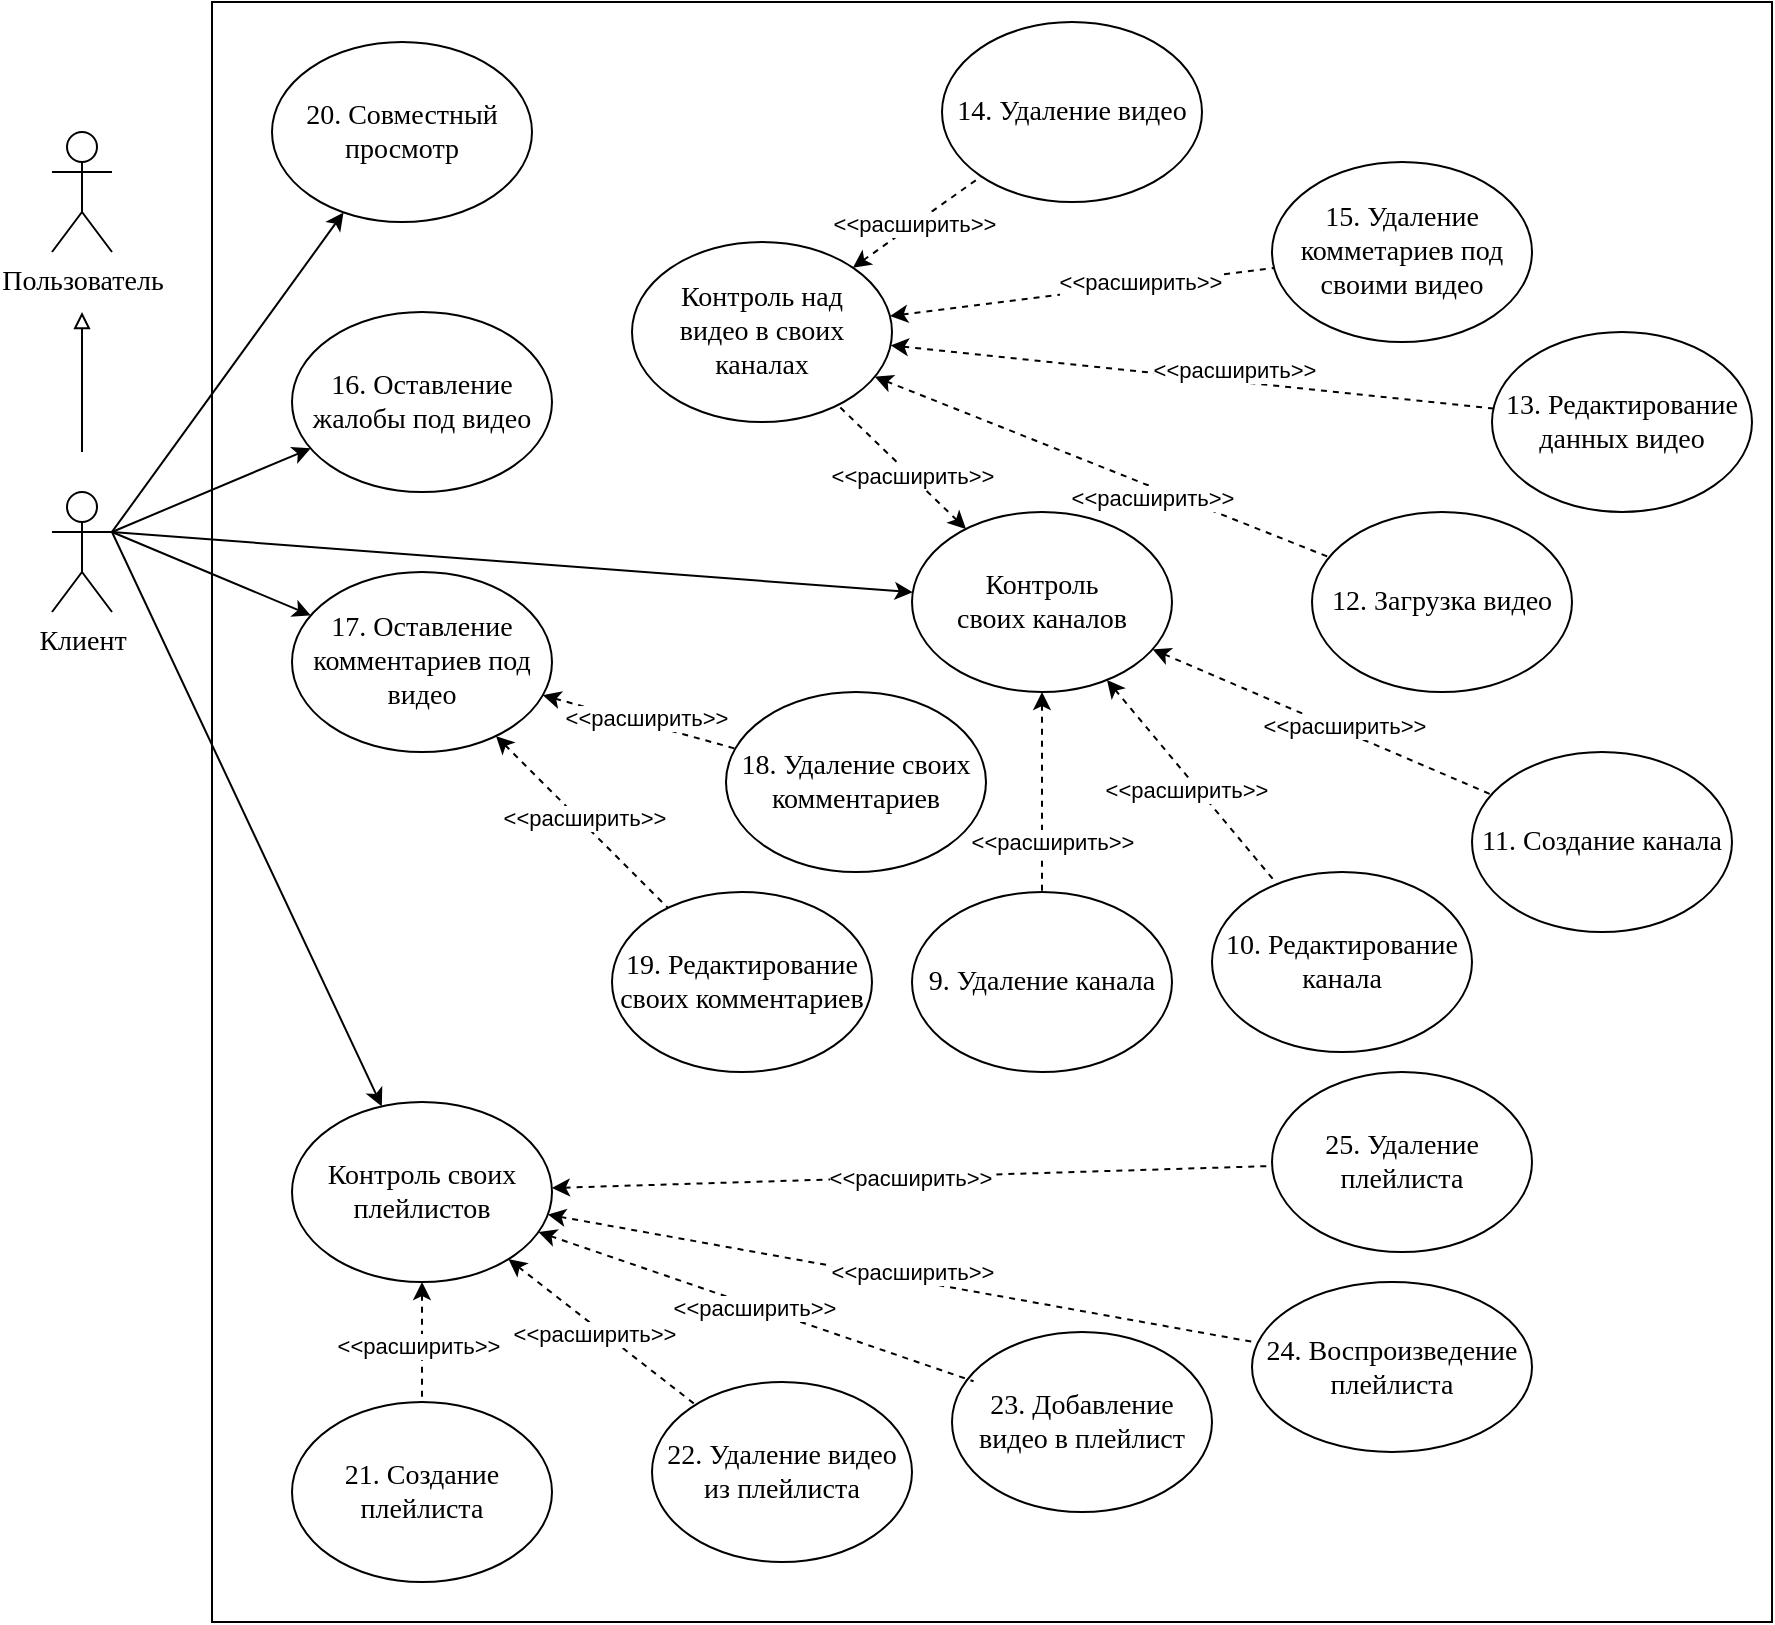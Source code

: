 <mxfile version="24.7.8">
  <diagram name="Страница — 1" id="E6bSnF_VHT4iEEO59rYy">
    <mxGraphModel dx="1750" dy="1035" grid="1" gridSize="10" guides="1" tooltips="1" connect="1" arrows="1" fold="1" page="1" pageScale="1" pageWidth="827" pageHeight="1169" math="0" shadow="0">
      <root>
        <mxCell id="0" />
        <mxCell id="1" parent="0" />
        <mxCell id="m1uOOj59rF31rRHAzahm-8" value="" style="rounded=0;whiteSpace=wrap;html=1;" parent="1" vertex="1">
          <mxGeometry x="440" y="280" width="780" height="810" as="geometry" />
        </mxCell>
        <mxCell id="4aJVaFBn8uNp1Ig8Rj45-1" value="Пользователь" style="shape=umlActor;verticalLabelPosition=bottom;verticalAlign=top;html=1;outlineConnect=0;fontFamily=Times New Roman;fontSize=14;" parent="1" vertex="1">
          <mxGeometry x="360" y="345" width="30" height="60" as="geometry" />
        </mxCell>
        <mxCell id="4aJVaFBn8uNp1Ig8Rj45-16" style="edgeStyle=none;shape=connector;rounded=0;orthogonalLoop=1;jettySize=auto;html=1;strokeColor=default;align=center;verticalAlign=middle;fontFamily=Helvetica;fontSize=11;fontColor=default;labelBackgroundColor=default;endArrow=block;endFill=0;" parent="1" edge="1">
          <mxGeometry relative="1" as="geometry">
            <mxPoint x="375" y="505" as="sourcePoint" />
            <mxPoint x="375" y="435" as="targetPoint" />
          </mxGeometry>
        </mxCell>
        <mxCell id="gjHrM2PTtC39Y9KLKscD-5" style="edgeStyle=none;shape=connector;rounded=0;orthogonalLoop=1;jettySize=auto;html=1;exitX=1;exitY=0.333;exitDx=0;exitDy=0;exitPerimeter=0;strokeColor=default;align=center;verticalAlign=middle;fontFamily=Helvetica;fontSize=11;fontColor=default;labelBackgroundColor=default;endArrow=classic;" parent="1" source="4aJVaFBn8uNp1Ig8Rj45-3" target="m1uOOj59rF31rRHAzahm-59" edge="1">
          <mxGeometry relative="1" as="geometry" />
        </mxCell>
        <mxCell id="gjHrM2PTtC39Y9KLKscD-6" style="edgeStyle=none;shape=connector;rounded=0;orthogonalLoop=1;jettySize=auto;html=1;exitX=1;exitY=0.333;exitDx=0;exitDy=0;exitPerimeter=0;strokeColor=default;align=center;verticalAlign=middle;fontFamily=Helvetica;fontSize=11;fontColor=default;labelBackgroundColor=default;endArrow=classic;" parent="1" source="4aJVaFBn8uNp1Ig8Rj45-3" target="m1uOOj59rF31rRHAzahm-47" edge="1">
          <mxGeometry relative="1" as="geometry" />
        </mxCell>
        <mxCell id="gjHrM2PTtC39Y9KLKscD-7" style="edgeStyle=none;shape=connector;rounded=0;orthogonalLoop=1;jettySize=auto;html=1;exitX=1;exitY=0.333;exitDx=0;exitDy=0;exitPerimeter=0;strokeColor=default;align=center;verticalAlign=middle;fontFamily=Helvetica;fontSize=11;fontColor=default;labelBackgroundColor=default;endArrow=classic;" parent="1" source="4aJVaFBn8uNp1Ig8Rj45-3" target="m1uOOj59rF31rRHAzahm-53" edge="1">
          <mxGeometry relative="1" as="geometry" />
        </mxCell>
        <mxCell id="gjHrM2PTtC39Y9KLKscD-8" style="edgeStyle=none;shape=connector;rounded=0;orthogonalLoop=1;jettySize=auto;html=1;exitX=1;exitY=0.333;exitDx=0;exitDy=0;exitPerimeter=0;strokeColor=default;align=center;verticalAlign=middle;fontFamily=Helvetica;fontSize=11;fontColor=default;labelBackgroundColor=default;endArrow=classic;" parent="1" source="4aJVaFBn8uNp1Ig8Rj45-3" target="m1uOOj59rF31rRHAzahm-26" edge="1">
          <mxGeometry relative="1" as="geometry" />
        </mxCell>
        <mxCell id="gjHrM2PTtC39Y9KLKscD-9" style="edgeStyle=none;shape=connector;rounded=0;orthogonalLoop=1;jettySize=auto;html=1;exitX=1;exitY=0.333;exitDx=0;exitDy=0;exitPerimeter=0;strokeColor=default;align=center;verticalAlign=middle;fontFamily=Helvetica;fontSize=11;fontColor=default;labelBackgroundColor=default;endArrow=classic;" parent="1" source="4aJVaFBn8uNp1Ig8Rj45-3" target="m1uOOj59rF31rRHAzahm-18" edge="1">
          <mxGeometry relative="1" as="geometry" />
        </mxCell>
        <mxCell id="4aJVaFBn8uNp1Ig8Rj45-3" value="Клиент" style="shape=umlActor;verticalLabelPosition=bottom;verticalAlign=top;html=1;outlineConnect=0;fontFamily=Times New Roman;fontSize=14;" parent="1" vertex="1">
          <mxGeometry x="360" y="525" width="30" height="60" as="geometry" />
        </mxCell>
        <mxCell id="m1uOOj59rF31rRHAzahm-22" style="edgeStyle=none;shape=connector;rounded=0;orthogonalLoop=1;jettySize=auto;html=1;dashed=1;strokeColor=default;align=center;verticalAlign=middle;fontFamily=Helvetica;fontSize=11;fontColor=default;labelBackgroundColor=default;startArrow=classic;startFill=1;endArrow=none;endFill=0;" parent="1" source="m1uOOj59rF31rRHAzahm-18" target="m1uOOj59rF31rRHAzahm-19" edge="1">
          <mxGeometry relative="1" as="geometry" />
        </mxCell>
        <mxCell id="m1uOOj59rF31rRHAzahm-66" value="&amp;lt;&amp;lt;расширить&amp;gt;&amp;gt;" style="edgeLabel;html=1;align=center;verticalAlign=middle;resizable=0;points=[];fontFamily=Helvetica;fontSize=11;fontColor=default;labelBackgroundColor=default;" parent="m1uOOj59rF31rRHAzahm-22" vertex="1" connectable="0">
          <mxGeometry x="0.114" y="2" relative="1" as="geometry">
            <mxPoint as="offset" />
          </mxGeometry>
        </mxCell>
        <mxCell id="m1uOOj59rF31rRHAzahm-23" style="edgeStyle=none;shape=connector;rounded=0;orthogonalLoop=1;jettySize=auto;html=1;dashed=1;strokeColor=default;align=center;verticalAlign=middle;fontFamily=Helvetica;fontSize=11;fontColor=default;labelBackgroundColor=default;startArrow=classic;startFill=1;endArrow=none;endFill=0;" parent="1" source="m1uOOj59rF31rRHAzahm-18" target="m1uOOj59rF31rRHAzahm-21" edge="1">
          <mxGeometry relative="1" as="geometry" />
        </mxCell>
        <mxCell id="m1uOOj59rF31rRHAzahm-64" value="&amp;lt;&amp;lt;расширить&amp;gt;&amp;gt;" style="edgeLabel;html=1;align=center;verticalAlign=middle;resizable=0;points=[];fontFamily=Helvetica;fontSize=11;fontColor=default;labelBackgroundColor=default;" parent="m1uOOj59rF31rRHAzahm-23" vertex="1" connectable="0">
          <mxGeometry x="0.238" y="2" relative="1" as="geometry">
            <mxPoint x="3" y="13" as="offset" />
          </mxGeometry>
        </mxCell>
        <mxCell id="m1uOOj59rF31rRHAzahm-24" style="edgeStyle=none;shape=connector;rounded=0;orthogonalLoop=1;jettySize=auto;html=1;dashed=1;strokeColor=default;align=center;verticalAlign=middle;fontFamily=Helvetica;fontSize=11;fontColor=default;labelBackgroundColor=default;startArrow=classic;startFill=1;endArrow=none;endFill=0;" parent="1" source="m1uOOj59rF31rRHAzahm-18" target="m1uOOj59rF31rRHAzahm-20" edge="1">
          <mxGeometry relative="1" as="geometry" />
        </mxCell>
        <mxCell id="m1uOOj59rF31rRHAzahm-65" value="&amp;lt;&amp;lt;расширить&amp;gt;&amp;gt;" style="edgeLabel;html=1;align=center;verticalAlign=middle;resizable=0;points=[];fontFamily=Helvetica;fontSize=11;fontColor=default;labelBackgroundColor=default;" parent="m1uOOj59rF31rRHAzahm-24" vertex="1" connectable="0">
          <mxGeometry x="0.007" y="-5" relative="1" as="geometry">
            <mxPoint as="offset" />
          </mxGeometry>
        </mxCell>
        <mxCell id="m1uOOj59rF31rRHAzahm-40" style="edgeStyle=none;shape=connector;rounded=0;orthogonalLoop=1;jettySize=auto;html=1;dashed=1;strokeColor=default;align=center;verticalAlign=middle;fontFamily=Helvetica;fontSize=11;fontColor=default;labelBackgroundColor=default;startArrow=classic;startFill=1;endArrow=none;endFill=0;" parent="1" source="m1uOOj59rF31rRHAzahm-18" target="m1uOOj59rF31rRHAzahm-38" edge="1">
          <mxGeometry relative="1" as="geometry" />
        </mxCell>
        <mxCell id="m1uOOj59rF31rRHAzahm-67" value="&amp;lt;&amp;lt;расширить&amp;gt;&amp;gt;" style="edgeLabel;html=1;align=center;verticalAlign=middle;resizable=0;points=[];fontFamily=Helvetica;fontSize=11;fontColor=default;labelBackgroundColor=default;" parent="m1uOOj59rF31rRHAzahm-40" vertex="1" connectable="0">
          <mxGeometry x="-0.173" y="-1" relative="1" as="geometry">
            <mxPoint x="-1" as="offset" />
          </mxGeometry>
        </mxCell>
        <mxCell id="m1uOOj59rF31rRHAzahm-18" value="&lt;span style=&quot;font-family: &amp;quot;Times New Roman&amp;quot;, serif;&quot;&gt;Контроль&lt;/span&gt;&lt;div&gt;&lt;font face=&quot;Times New Roman, serif&quot;&gt;своих каналов&lt;/font&gt;&lt;/div&gt;" style="ellipse;whiteSpace=wrap;html=1;fontFamily=Times New Roman;fontSize=14;" parent="1" vertex="1">
          <mxGeometry x="790" y="535" width="130" height="90" as="geometry" />
        </mxCell>
        <mxCell id="m1uOOj59rF31rRHAzahm-19" value="&lt;font face=&quot;Times New Roman, serif&quot;&gt;11. Создание канала&lt;/font&gt;" style="ellipse;whiteSpace=wrap;html=1;fontFamily=Times New Roman;fontSize=14;" parent="1" vertex="1">
          <mxGeometry x="1070" y="655" width="130" height="90" as="geometry" />
        </mxCell>
        <mxCell id="m1uOOj59rF31rRHAzahm-20" value="&lt;font face=&quot;Times New Roman, serif&quot;&gt;10. Редактирование канала&lt;/font&gt;" style="ellipse;whiteSpace=wrap;html=1;fontFamily=Times New Roman;fontSize=14;" parent="1" vertex="1">
          <mxGeometry x="940" y="715" width="130" height="90" as="geometry" />
        </mxCell>
        <mxCell id="m1uOOj59rF31rRHAzahm-21" value="&lt;font face=&quot;Times New Roman, serif&quot;&gt;9. Удаление канала&lt;/font&gt;" style="ellipse;whiteSpace=wrap;html=1;fontFamily=Times New Roman;fontSize=14;" parent="1" vertex="1">
          <mxGeometry x="790" y="725" width="130" height="90" as="geometry" />
        </mxCell>
        <mxCell id="m1uOOj59rF31rRHAzahm-33" style="edgeStyle=none;shape=connector;rounded=0;orthogonalLoop=1;jettySize=auto;html=1;dashed=1;strokeColor=default;align=center;verticalAlign=middle;fontFamily=Helvetica;fontSize=11;fontColor=default;labelBackgroundColor=default;startArrow=classic;startFill=1;endArrow=none;endFill=0;" parent="1" source="m1uOOj59rF31rRHAzahm-26" target="m1uOOj59rF31rRHAzahm-29" edge="1">
          <mxGeometry relative="1" as="geometry" />
        </mxCell>
        <mxCell id="m1uOOj59rF31rRHAzahm-68" value="&amp;lt;&amp;lt;расширить&amp;gt;&amp;gt;" style="edgeLabel;html=1;align=center;verticalAlign=middle;resizable=0;points=[];fontFamily=Helvetica;fontSize=11;fontColor=default;labelBackgroundColor=default;" parent="m1uOOj59rF31rRHAzahm-33" vertex="1" connectable="0">
          <mxGeometry x="-0.009" relative="1" as="geometry">
            <mxPoint as="offset" />
          </mxGeometry>
        </mxCell>
        <mxCell id="m1uOOj59rF31rRHAzahm-34" style="edgeStyle=none;shape=connector;rounded=0;orthogonalLoop=1;jettySize=auto;html=1;dashed=1;strokeColor=default;align=center;verticalAlign=middle;fontFamily=Helvetica;fontSize=11;fontColor=default;labelBackgroundColor=default;startArrow=classic;startFill=1;endArrow=none;endFill=0;" parent="1" source="m1uOOj59rF31rRHAzahm-26" target="m1uOOj59rF31rRHAzahm-31" edge="1">
          <mxGeometry relative="1" as="geometry" />
        </mxCell>
        <mxCell id="m1uOOj59rF31rRHAzahm-69" value="&amp;lt;&amp;lt;расширить&amp;gt;&amp;gt;" style="edgeLabel;html=1;align=center;verticalAlign=middle;resizable=0;points=[];fontFamily=Helvetica;fontSize=11;fontColor=default;labelBackgroundColor=default;" parent="m1uOOj59rF31rRHAzahm-34" vertex="1" connectable="0">
          <mxGeometry x="0.021" y="4" relative="1" as="geometry">
            <mxPoint as="offset" />
          </mxGeometry>
        </mxCell>
        <mxCell id="m1uOOj59rF31rRHAzahm-36" style="edgeStyle=none;shape=connector;rounded=0;orthogonalLoop=1;jettySize=auto;html=1;dashed=1;strokeColor=default;align=center;verticalAlign=middle;fontFamily=Helvetica;fontSize=11;fontColor=default;labelBackgroundColor=default;startArrow=classic;startFill=1;endArrow=none;endFill=0;" parent="1" source="m1uOOj59rF31rRHAzahm-26" target="m1uOOj59rF31rRHAzahm-32" edge="1">
          <mxGeometry relative="1" as="geometry" />
        </mxCell>
        <mxCell id="m1uOOj59rF31rRHAzahm-71" value="&amp;lt;&amp;lt;расширить&amp;gt;&amp;gt;" style="edgeLabel;html=1;align=center;verticalAlign=middle;resizable=0;points=[];fontFamily=Helvetica;fontSize=11;fontColor=default;labelBackgroundColor=default;" parent="m1uOOj59rF31rRHAzahm-36" vertex="1" connectable="0">
          <mxGeometry x="-0.053" y="-3" relative="1" as="geometry">
            <mxPoint as="offset" />
          </mxGeometry>
        </mxCell>
        <mxCell id="m1uOOj59rF31rRHAzahm-37" style="edgeStyle=none;shape=connector;rounded=0;orthogonalLoop=1;jettySize=auto;html=1;dashed=1;strokeColor=default;align=center;verticalAlign=middle;fontFamily=Helvetica;fontSize=11;fontColor=default;labelBackgroundColor=default;startArrow=classic;startFill=1;endArrow=none;endFill=0;" parent="1" source="m1uOOj59rF31rRHAzahm-26" target="m1uOOj59rF31rRHAzahm-28" edge="1">
          <mxGeometry relative="1" as="geometry" />
        </mxCell>
        <mxCell id="m1uOOj59rF31rRHAzahm-72" value="&amp;lt;&amp;lt;расширить&amp;gt;&amp;gt;" style="edgeLabel;html=1;align=center;verticalAlign=middle;resizable=0;points=[];fontFamily=Helvetica;fontSize=11;fontColor=default;labelBackgroundColor=default;" parent="m1uOOj59rF31rRHAzahm-37" vertex="1" connectable="0">
          <mxGeometry x="0.051" y="-2" relative="1" as="geometry">
            <mxPoint as="offset" />
          </mxGeometry>
        </mxCell>
        <mxCell id="m1uOOj59rF31rRHAzahm-26" value="&lt;font face=&quot;Times New Roman, serif&quot;&gt;Контроль своих плейлистов&lt;/font&gt;" style="ellipse;whiteSpace=wrap;html=1;fontFamily=Times New Roman;fontSize=14;" parent="1" vertex="1">
          <mxGeometry x="480" y="830" width="130" height="90" as="geometry" />
        </mxCell>
        <mxCell id="m1uOOj59rF31rRHAzahm-28" value="&lt;font face=&quot;Times New Roman, serif&quot;&gt;21. Создание плейлиста&lt;/font&gt;" style="ellipse;whiteSpace=wrap;html=1;fontFamily=Times New Roman;fontSize=14;" parent="1" vertex="1">
          <mxGeometry x="480" y="980" width="130" height="90" as="geometry" />
        </mxCell>
        <mxCell id="m1uOOj59rF31rRHAzahm-29" value="&lt;font face=&quot;Times New Roman, serif&quot;&gt;25. Удаление плейлиcта&lt;/font&gt;" style="ellipse;whiteSpace=wrap;html=1;fontFamily=Times New Roman;fontSize=14;" parent="1" vertex="1">
          <mxGeometry x="970" y="815" width="130" height="90" as="geometry" />
        </mxCell>
        <mxCell id="m1uOOj59rF31rRHAzahm-30" value="&lt;font face=&quot;Times New Roman, serif&quot;&gt;23. Добавление видео в плейлист&lt;/font&gt;" style="ellipse;whiteSpace=wrap;html=1;fontFamily=Times New Roman;fontSize=14;" parent="1" vertex="1">
          <mxGeometry x="810" y="945" width="130" height="90" as="geometry" />
        </mxCell>
        <mxCell id="m1uOOj59rF31rRHAzahm-31" value="&lt;font face=&quot;Times New Roman, serif&quot;&gt;24. Воспроизведение плейлиста&lt;/font&gt;" style="ellipse;whiteSpace=wrap;html=1;fontFamily=Times New Roman;fontSize=14;" parent="1" vertex="1">
          <mxGeometry x="960" y="920" width="140" height="85" as="geometry" />
        </mxCell>
        <mxCell id="m1uOOj59rF31rRHAzahm-32" value="&lt;font face=&quot;Times New Roman, serif&quot;&gt;22. Удаление видео из плейлиста&lt;/font&gt;" style="ellipse;whiteSpace=wrap;html=1;fontFamily=Times New Roman;fontSize=14;" parent="1" vertex="1">
          <mxGeometry x="660" y="970" width="130" height="90" as="geometry" />
        </mxCell>
        <mxCell id="m1uOOj59rF31rRHAzahm-35" style="edgeStyle=none;shape=connector;rounded=0;orthogonalLoop=1;jettySize=auto;html=1;entryX=0.083;entryY=0.274;entryDx=0;entryDy=0;entryPerimeter=0;dashed=1;strokeColor=default;align=center;verticalAlign=middle;fontFamily=Helvetica;fontSize=11;fontColor=default;labelBackgroundColor=default;startArrow=classic;startFill=1;endArrow=none;endFill=0;" parent="1" source="m1uOOj59rF31rRHAzahm-26" target="m1uOOj59rF31rRHAzahm-30" edge="1">
          <mxGeometry relative="1" as="geometry" />
        </mxCell>
        <mxCell id="m1uOOj59rF31rRHAzahm-70" value="&amp;lt;&amp;lt;расширить&amp;gt;&amp;gt;" style="edgeLabel;html=1;align=center;verticalAlign=middle;resizable=0;points=[];fontFamily=Helvetica;fontSize=11;fontColor=default;labelBackgroundColor=default;" parent="m1uOOj59rF31rRHAzahm-35" vertex="1" connectable="0">
          <mxGeometry x="-0.021" y="-1" relative="1" as="geometry">
            <mxPoint x="1" as="offset" />
          </mxGeometry>
        </mxCell>
        <mxCell id="m1uOOj59rF31rRHAzahm-44" style="edgeStyle=none;shape=connector;rounded=0;orthogonalLoop=1;jettySize=auto;html=1;dashed=1;strokeColor=default;align=center;verticalAlign=middle;fontFamily=Helvetica;fontSize=11;fontColor=default;labelBackgroundColor=default;startArrow=classic;startFill=1;endArrow=none;endFill=0;" parent="1" source="m1uOOj59rF31rRHAzahm-38" target="m1uOOj59rF31rRHAzahm-42" edge="1">
          <mxGeometry relative="1" as="geometry" />
        </mxCell>
        <mxCell id="m1uOOj59rF31rRHAzahm-77" value="&amp;lt;&amp;lt;расширить&amp;gt;&amp;gt;" style="edgeLabel;html=1;align=center;verticalAlign=middle;resizable=0;points=[];fontFamily=Helvetica;fontSize=11;fontColor=default;labelBackgroundColor=default;" parent="m1uOOj59rF31rRHAzahm-44" vertex="1" connectable="0">
          <mxGeometry x="0.239" y="-5" relative="1" as="geometry">
            <mxPoint x="-1" as="offset" />
          </mxGeometry>
        </mxCell>
        <mxCell id="m1uOOj59rF31rRHAzahm-45" style="edgeStyle=none;shape=connector;rounded=0;orthogonalLoop=1;jettySize=auto;html=1;dashed=1;strokeColor=default;align=center;verticalAlign=middle;fontFamily=Helvetica;fontSize=11;fontColor=default;labelBackgroundColor=default;startArrow=classic;startFill=1;endArrow=none;endFill=0;" parent="1" source="m1uOOj59rF31rRHAzahm-38" target="m1uOOj59rF31rRHAzahm-43" edge="1">
          <mxGeometry relative="1" as="geometry" />
        </mxCell>
        <mxCell id="m1uOOj59rF31rRHAzahm-76" value="&amp;lt;&amp;lt;расширить&amp;gt;&amp;gt;" style="edgeLabel;html=1;align=center;verticalAlign=middle;resizable=0;points=[];fontFamily=Helvetica;fontSize=11;fontColor=default;labelBackgroundColor=default;" parent="m1uOOj59rF31rRHAzahm-45" vertex="1" connectable="0">
          <mxGeometry x="0.305" y="1" relative="1" as="geometry">
            <mxPoint x="-26" y="-8" as="offset" />
          </mxGeometry>
        </mxCell>
        <mxCell id="m1uOOj59rF31rRHAzahm-46" style="edgeStyle=none;shape=connector;rounded=0;orthogonalLoop=1;jettySize=auto;html=1;dashed=1;strokeColor=default;align=center;verticalAlign=middle;fontFamily=Helvetica;fontSize=11;fontColor=default;labelBackgroundColor=default;startArrow=classic;startFill=1;endArrow=none;endFill=0;" parent="1" source="m1uOOj59rF31rRHAzahm-38" target="m1uOOj59rF31rRHAzahm-41" edge="1">
          <mxGeometry relative="1" as="geometry" />
        </mxCell>
        <mxCell id="m1uOOj59rF31rRHAzahm-74" value="&amp;lt;&amp;lt;расширить&amp;gt;&amp;gt;" style="edgeLabel;html=1;align=center;verticalAlign=middle;resizable=0;points=[];fontFamily=Helvetica;fontSize=11;fontColor=default;labelBackgroundColor=default;" parent="m1uOOj59rF31rRHAzahm-46" vertex="1" connectable="0">
          <mxGeometry x="0.44" y="2" relative="1" as="geometry">
            <mxPoint x="-15" y="12" as="offset" />
          </mxGeometry>
        </mxCell>
        <mxCell id="m1uOOj59rF31rRHAzahm-52" style="edgeStyle=none;shape=connector;rounded=0;orthogonalLoop=1;jettySize=auto;html=1;dashed=1;strokeColor=default;align=center;verticalAlign=middle;fontFamily=Helvetica;fontSize=11;fontColor=default;labelBackgroundColor=default;startArrow=classic;startFill=1;endArrow=none;endFill=0;" parent="1" source="m1uOOj59rF31rRHAzahm-38" target="m1uOOj59rF31rRHAzahm-51" edge="1">
          <mxGeometry relative="1" as="geometry" />
        </mxCell>
        <mxCell id="m1uOOj59rF31rRHAzahm-75" value="&amp;lt;&amp;lt;расширить&amp;gt;&amp;gt;" style="edgeLabel;html=1;align=center;verticalAlign=middle;resizable=0;points=[];fontFamily=Helvetica;fontSize=11;fontColor=default;labelBackgroundColor=default;" parent="m1uOOj59rF31rRHAzahm-52" vertex="1" connectable="0">
          <mxGeometry x="0.306" y="2" relative="1" as="geometry">
            <mxPoint as="offset" />
          </mxGeometry>
        </mxCell>
        <mxCell id="m1uOOj59rF31rRHAzahm-38" value="&lt;font face=&quot;Times New Roman, serif&quot;&gt;Контроль над видео&amp;nbsp;&lt;/font&gt;&lt;span style=&quot;font-family: &amp;quot;Times New Roman&amp;quot;, serif; background-color: initial;&quot;&gt;в своих каналах&lt;/span&gt;" style="ellipse;whiteSpace=wrap;html=1;fontFamily=Times New Roman;fontSize=14;" parent="1" vertex="1">
          <mxGeometry x="650" y="400" width="130" height="90" as="geometry" />
        </mxCell>
        <mxCell id="m1uOOj59rF31rRHAzahm-41" value="&lt;font face=&quot;Times New Roman, serif&quot;&gt;14. Удаление видео&lt;/font&gt;" style="ellipse;whiteSpace=wrap;html=1;fontFamily=Times New Roman;fontSize=14;" parent="1" vertex="1">
          <mxGeometry x="805" y="290" width="130" height="90" as="geometry" />
        </mxCell>
        <mxCell id="m1uOOj59rF31rRHAzahm-42" value="&lt;font face=&quot;Times New Roman, serif&quot;&gt;12. Загрузка видео&lt;/font&gt;" style="ellipse;whiteSpace=wrap;html=1;fontFamily=Times New Roman;fontSize=14;" parent="1" vertex="1">
          <mxGeometry x="990" y="535" width="130" height="90" as="geometry" />
        </mxCell>
        <mxCell id="m1uOOj59rF31rRHAzahm-43" value="&lt;font face=&quot;Times New Roman, serif&quot;&gt;13. Редактирование данных видео&lt;/font&gt;" style="ellipse;whiteSpace=wrap;html=1;fontFamily=Times New Roman;fontSize=14;" parent="1" vertex="1">
          <mxGeometry x="1080" y="445" width="130" height="90" as="geometry" />
        </mxCell>
        <mxCell id="m1uOOj59rF31rRHAzahm-47" value="&lt;font face=&quot;Times New Roman, serif&quot;&gt;16. Оставление жалобы под видео&lt;/font&gt;" style="ellipse;whiteSpace=wrap;html=1;fontFamily=Times New Roman;fontSize=14;" parent="1" vertex="1">
          <mxGeometry x="480" y="435" width="130" height="90" as="geometry" />
        </mxCell>
        <mxCell id="m1uOOj59rF31rRHAzahm-51" value="&lt;font face=&quot;Times New Roman, serif&quot;&gt;15. Удаление комметариев под своими видео&lt;/font&gt;" style="ellipse;whiteSpace=wrap;html=1;fontFamily=Times New Roman;fontSize=14;" parent="1" vertex="1">
          <mxGeometry x="970" y="360" width="130" height="90" as="geometry" />
        </mxCell>
        <mxCell id="m1uOOj59rF31rRHAzahm-57" style="edgeStyle=none;shape=connector;rounded=0;orthogonalLoop=1;jettySize=auto;html=1;dashed=1;strokeColor=default;align=center;verticalAlign=middle;fontFamily=Helvetica;fontSize=11;fontColor=default;labelBackgroundColor=default;startArrow=classic;startFill=1;endArrow=none;endFill=0;" parent="1" source="m1uOOj59rF31rRHAzahm-53" target="m1uOOj59rF31rRHAzahm-56" edge="1">
          <mxGeometry relative="1" as="geometry" />
        </mxCell>
        <mxCell id="m1uOOj59rF31rRHAzahm-62" value="&amp;lt;&amp;lt;расширить&amp;gt;&amp;gt;" style="edgeLabel;html=1;align=center;verticalAlign=middle;resizable=0;points=[];fontFamily=Helvetica;fontSize=11;fontColor=default;labelBackgroundColor=default;" parent="m1uOOj59rF31rRHAzahm-57" vertex="1" connectable="0">
          <mxGeometry x="-0.14" y="5" relative="1" as="geometry">
            <mxPoint x="9" y="4" as="offset" />
          </mxGeometry>
        </mxCell>
        <mxCell id="m1uOOj59rF31rRHAzahm-58" style="edgeStyle=none;shape=connector;rounded=0;orthogonalLoop=1;jettySize=auto;html=1;dashed=1;strokeColor=default;align=center;verticalAlign=middle;fontFamily=Helvetica;fontSize=11;fontColor=default;labelBackgroundColor=default;startArrow=classic;startFill=1;endArrow=none;endFill=0;" parent="1" source="m1uOOj59rF31rRHAzahm-53" target="m1uOOj59rF31rRHAzahm-55" edge="1">
          <mxGeometry relative="1" as="geometry" />
        </mxCell>
        <mxCell id="m1uOOj59rF31rRHAzahm-63" value="&amp;lt;&amp;lt;расширить&amp;gt;&amp;gt;" style="edgeLabel;html=1;align=center;verticalAlign=middle;resizable=0;points=[];fontFamily=Helvetica;fontSize=11;fontColor=default;labelBackgroundColor=default;" parent="m1uOOj59rF31rRHAzahm-58" vertex="1" connectable="0">
          <mxGeometry x="-0.01" y="2" relative="1" as="geometry">
            <mxPoint as="offset" />
          </mxGeometry>
        </mxCell>
        <mxCell id="m1uOOj59rF31rRHAzahm-53" value="&lt;font face=&quot;Times New Roman, serif&quot;&gt;17. Оставление комментариев под видео&lt;/font&gt;" style="ellipse;whiteSpace=wrap;html=1;fontFamily=Times New Roman;fontSize=14;" parent="1" vertex="1">
          <mxGeometry x="480" y="565" width="130" height="90" as="geometry" />
        </mxCell>
        <mxCell id="m1uOOj59rF31rRHAzahm-55" value="&lt;span style=&quot;font-family: &amp;quot;Times New Roman&amp;quot;, serif;&quot;&gt;19. Редактирование своих комментариев&lt;/span&gt;" style="ellipse;whiteSpace=wrap;html=1;fontFamily=Times New Roman;fontSize=14;" parent="1" vertex="1">
          <mxGeometry x="640" y="725" width="130" height="90" as="geometry" />
        </mxCell>
        <mxCell id="m1uOOj59rF31rRHAzahm-56" value="&lt;font face=&quot;Times New Roman, serif&quot;&gt;18. Удаление своих комментариев&lt;/font&gt;" style="ellipse;whiteSpace=wrap;html=1;fontFamily=Times New Roman;fontSize=14;" parent="1" vertex="1">
          <mxGeometry x="697" y="625" width="130" height="90" as="geometry" />
        </mxCell>
        <mxCell id="m1uOOj59rF31rRHAzahm-59" value="&lt;font face=&quot;Times New Roman, serif&quot;&gt;20. Совместный просмотр&lt;/font&gt;" style="ellipse;whiteSpace=wrap;html=1;fontFamily=Times New Roman;fontSize=14;" parent="1" vertex="1">
          <mxGeometry x="470" y="300" width="130" height="90" as="geometry" />
        </mxCell>
      </root>
    </mxGraphModel>
  </diagram>
</mxfile>
